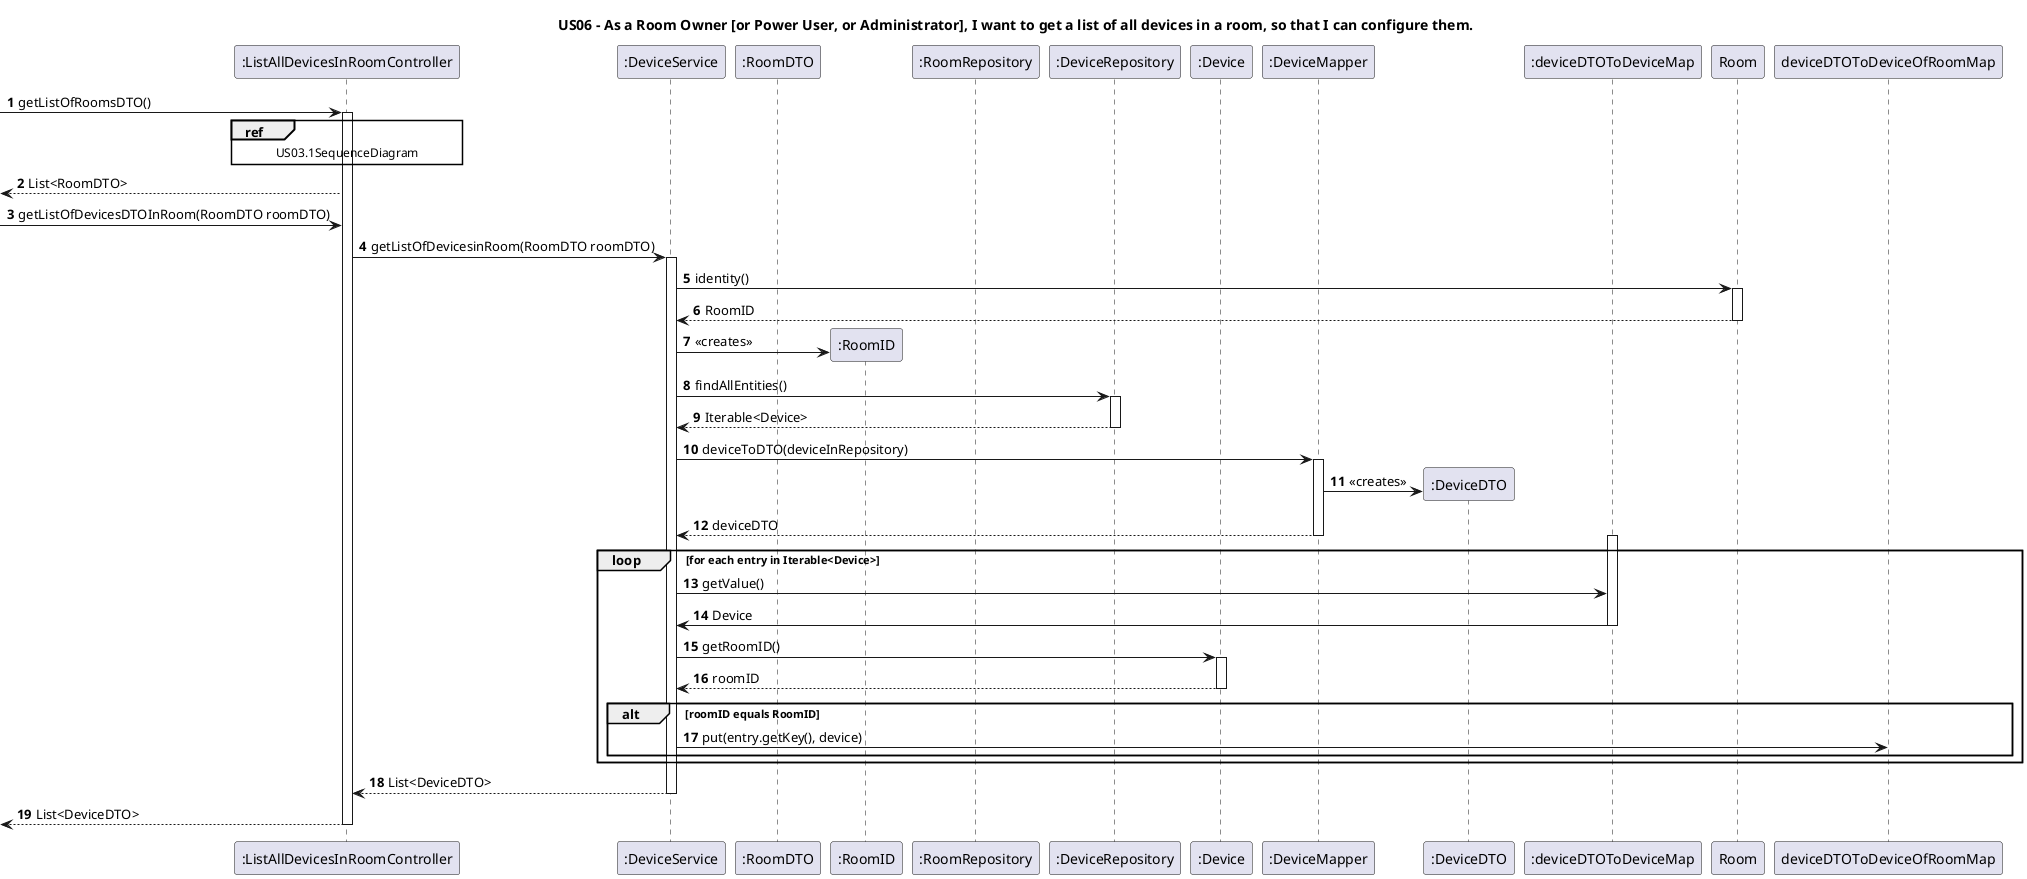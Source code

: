 @startuml
'https://plantuml.com/sequence-diagram

title US06 - As a Room Owner [or Power User, or Administrator], I want to get a list of all devices in a room, so that I can configure them.

autonumber

participant ":ListAllDevicesInRoomController" as ctrl
participant ":DeviceService" as service
participant ":RoomDTO" as RoomDTO
participant ":RoomID" as RoomID
participant ":RoomRepository" as RoomRepo
participant ":DeviceRepository" as DeviceRepo
participant ":Device" as Device
participant ":DeviceMapper" as DeviceMapper
participant ":DeviceDTO" as DeviceDTO
participant ":deviceDTOToDeviceMap" as deviceDTOToDeviceMap

-> ctrl: getListOfRoomsDTO()
activate ctrl
ref over ctrl
US03.1SequenceDiagram
end ref
<-- ctrl: List<RoomDTO>

-> ctrl: getListOfDevicesDTOInRoom(RoomDTO roomDTO)
ctrl -> service: getListOfDevicesinRoom(RoomDTO roomDTO)
activate service

service -> Room: identity()
activate Room
Room --> service: RoomID
deactivate Room

service -> RoomID **: <<creates>>

service -> DeviceRepo: findAllEntities()
activate DeviceRepo
DeviceRepo --> service: Iterable<Device>
deactivate DeviceRepo

service -> DeviceMapper: deviceToDTO(deviceInRepository)
activate DeviceMapper
DeviceMapper -> DeviceDTO **: <<creates>>
DeviceMapper --> service: deviceDTO
deactivate DeviceMapper

loop for each entry in Iterable<Device>

activate deviceDTOToDeviceMap
service -> deviceDTOToDeviceMap: getValue()
deviceDTOToDeviceMap -> service: Device
deactivate deviceDTOToDeviceMap

service -> Device: getRoomID()
activate Device
Device --> service: roomID
deactivate Device

alt roomID equals RoomID
        service -> deviceDTOToDeviceOfRoomMap: put(entry.getKey(), device)
    end

end

service --> ctrl: List<DeviceDTO>
deactivate service
<-- ctrl: List<DeviceDTO>

deactivate ctrl
@enduml